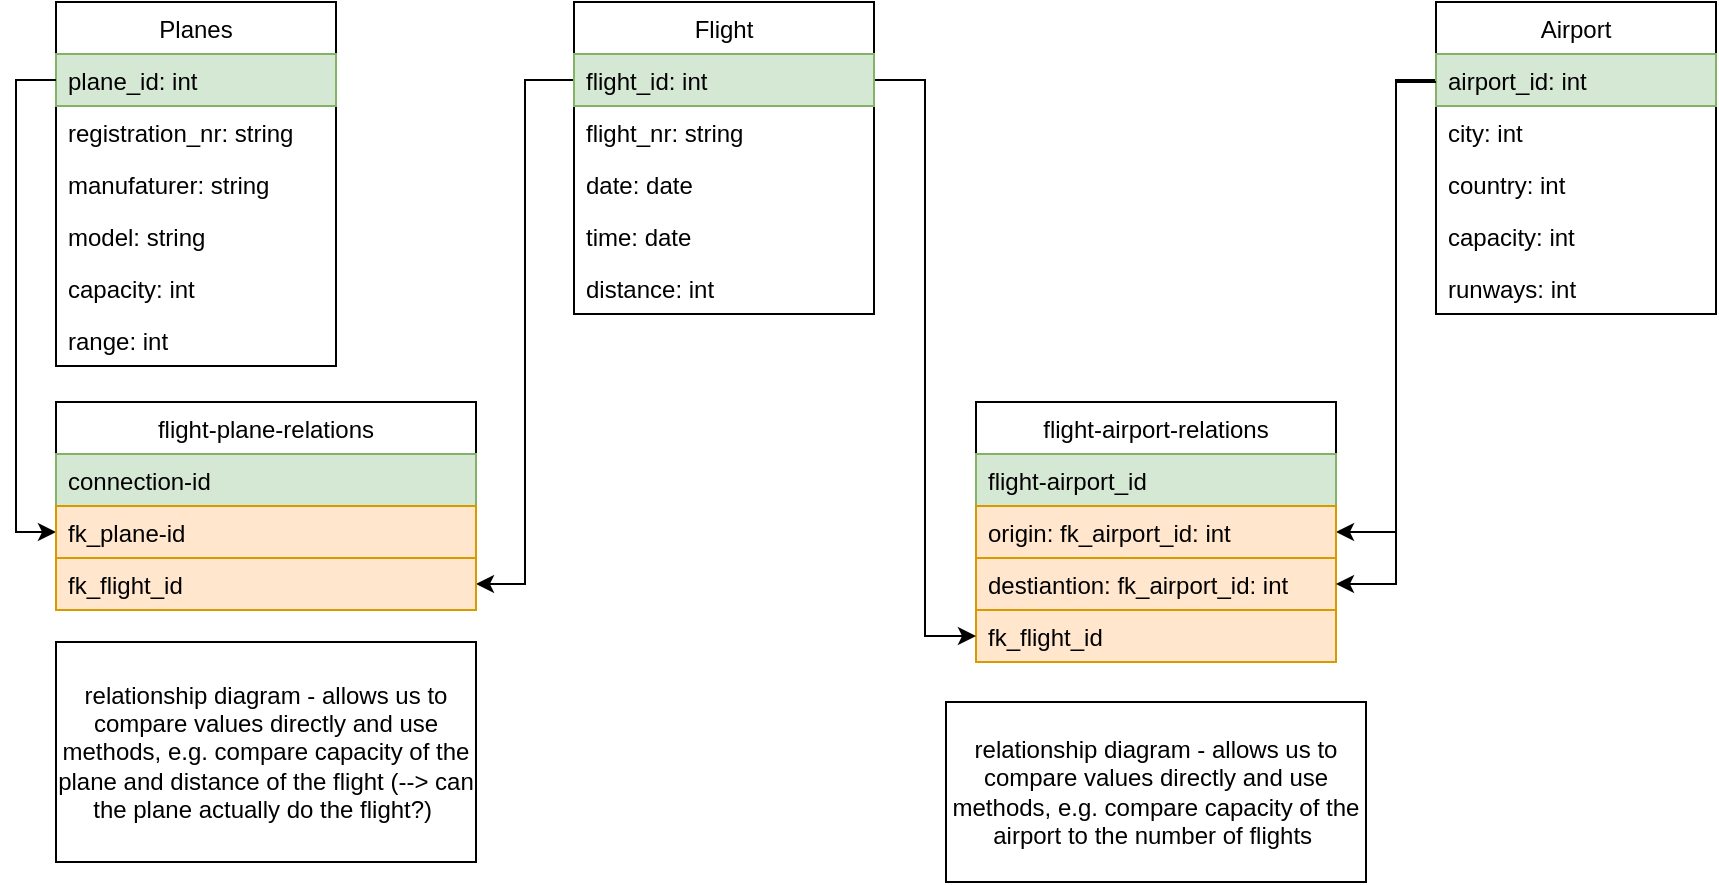 <mxfile version="13.7.9" type="device"><diagram id="GiaWFWdwYwm6c5piZdfX" name="Page-1"><mxGraphModel dx="1051" dy="823" grid="1" gridSize="10" guides="1" tooltips="1" connect="1" arrows="1" fold="1" page="1" pageScale="1" pageWidth="827" pageHeight="1169" math="0" shadow="0"><root><mxCell id="0"/><mxCell id="1" parent="0"/><mxCell id="EXjJ9-b70mI12pBPQgzh-1" value="Planes" style="swimlane;fontStyle=0;childLayout=stackLayout;horizontal=1;startSize=26;fillColor=none;horizontalStack=0;resizeParent=1;resizeParentMax=0;resizeLast=0;collapsible=1;marginBottom=0;" parent="1" vertex="1"><mxGeometry x="80" y="240" width="140" height="182" as="geometry"/></mxCell><mxCell id="EXjJ9-b70mI12pBPQgzh-2" value="plane_id: int" style="text;strokeColor=#82b366;fillColor=#d5e8d4;align=left;verticalAlign=top;spacingLeft=4;spacingRight=4;overflow=hidden;rotatable=0;points=[[0,0.5],[1,0.5]];portConstraint=eastwest;" parent="EXjJ9-b70mI12pBPQgzh-1" vertex="1"><mxGeometry y="26" width="140" height="26" as="geometry"/></mxCell><mxCell id="EXjJ9-b70mI12pBPQgzh-3" value="registration_nr: string" style="text;strokeColor=none;fillColor=none;align=left;verticalAlign=top;spacingLeft=4;spacingRight=4;overflow=hidden;rotatable=0;points=[[0,0.5],[1,0.5]];portConstraint=eastwest;" parent="EXjJ9-b70mI12pBPQgzh-1" vertex="1"><mxGeometry y="52" width="140" height="26" as="geometry"/></mxCell><mxCell id="EXjJ9-b70mI12pBPQgzh-4" value="manufaturer: string" style="text;strokeColor=none;fillColor=none;align=left;verticalAlign=top;spacingLeft=4;spacingRight=4;overflow=hidden;rotatable=0;points=[[0,0.5],[1,0.5]];portConstraint=eastwest;" parent="EXjJ9-b70mI12pBPQgzh-1" vertex="1"><mxGeometry y="78" width="140" height="26" as="geometry"/></mxCell><mxCell id="EXjJ9-b70mI12pBPQgzh-18" value="model: string" style="text;strokeColor=none;fillColor=none;align=left;verticalAlign=top;spacingLeft=4;spacingRight=4;overflow=hidden;rotatable=0;points=[[0,0.5],[1,0.5]];portConstraint=eastwest;" parent="EXjJ9-b70mI12pBPQgzh-1" vertex="1"><mxGeometry y="104" width="140" height="26" as="geometry"/></mxCell><mxCell id="EXjJ9-b70mI12pBPQgzh-17" value="capacity: int&#10;" style="text;strokeColor=none;fillColor=none;align=left;verticalAlign=top;spacingLeft=4;spacingRight=4;overflow=hidden;rotatable=0;points=[[0,0.5],[1,0.5]];portConstraint=eastwest;" parent="EXjJ9-b70mI12pBPQgzh-1" vertex="1"><mxGeometry y="130" width="140" height="26" as="geometry"/></mxCell><mxCell id="EXjJ9-b70mI12pBPQgzh-19" value="range: int" style="text;strokeColor=none;fillColor=none;align=left;verticalAlign=top;spacingLeft=4;spacingRight=4;overflow=hidden;rotatable=0;points=[[0,0.5],[1,0.5]];portConstraint=eastwest;" parent="EXjJ9-b70mI12pBPQgzh-1" vertex="1"><mxGeometry y="156" width="140" height="26" as="geometry"/></mxCell><mxCell id="RhMdzQbBFvb18KLNwr-7-6" style="edgeStyle=orthogonalEdgeStyle;rounded=0;orthogonalLoop=1;jettySize=auto;html=1;entryX=0;entryY=0.5;entryDx=0;entryDy=0;startArrow=classic;startFill=1;endArrow=none;endFill=0;" edge="1" parent="1" source="EXjJ9-b70mI12pBPQgzh-11" target="EXjJ9-b70mI12pBPQgzh-2"><mxGeometry relative="1" as="geometry"/></mxCell><mxCell id="RhMdzQbBFvb18KLNwr-7-7" style="edgeStyle=orthogonalEdgeStyle;rounded=0;orthogonalLoop=1;jettySize=auto;html=1;entryX=0;entryY=0.5;entryDx=0;entryDy=0;startArrow=classic;startFill=1;endArrow=none;endFill=0;" edge="1" parent="1" source="EXjJ9-b70mI12pBPQgzh-12" target="EXjJ9-b70mI12pBPQgzh-14"><mxGeometry relative="1" as="geometry"/></mxCell><mxCell id="RhMdzQbBFvb18KLNwr-7-13" style="edgeStyle=orthogonalEdgeStyle;rounded=0;orthogonalLoop=1;jettySize=auto;html=1;entryX=0;entryY=0.5;entryDx=0;entryDy=0;startArrow=classic;startFill=1;endArrow=none;endFill=0;exitX=1;exitY=0.5;exitDx=0;exitDy=0;" edge="1" parent="1" source="RhMdzQbBFvb18KLNwr-7-14" target="EXjJ9-b70mI12pBPQgzh-6"><mxGeometry relative="1" as="geometry"><Array as="points"><mxPoint x="750" y="505"/><mxPoint x="750" y="279"/></Array></mxGeometry></mxCell><mxCell id="EXjJ9-b70mI12pBPQgzh-5" value="Airport" style="swimlane;fontStyle=0;childLayout=stackLayout;horizontal=1;startSize=26;fillColor=none;horizontalStack=0;resizeParent=1;resizeParentMax=0;resizeLast=0;collapsible=1;marginBottom=0;" parent="1" vertex="1"><mxGeometry x="770" y="240" width="140" height="156" as="geometry"/></mxCell><mxCell id="EXjJ9-b70mI12pBPQgzh-6" value="airport_id: int" style="text;strokeColor=#82b366;fillColor=#d5e8d4;align=left;verticalAlign=top;spacingLeft=4;spacingRight=4;overflow=hidden;rotatable=0;points=[[0,0.5],[1,0.5]];portConstraint=eastwest;" parent="EXjJ9-b70mI12pBPQgzh-5" vertex="1"><mxGeometry y="26" width="140" height="26" as="geometry"/></mxCell><mxCell id="EXjJ9-b70mI12pBPQgzh-7" value="city: int" style="text;strokeColor=none;fillColor=none;align=left;verticalAlign=top;spacingLeft=4;spacingRight=4;overflow=hidden;rotatable=0;points=[[0,0.5],[1,0.5]];portConstraint=eastwest;" parent="EXjJ9-b70mI12pBPQgzh-5" vertex="1"><mxGeometry y="52" width="140" height="26" as="geometry"/></mxCell><mxCell id="EXjJ9-b70mI12pBPQgzh-8" value="country: int" style="text;strokeColor=none;fillColor=none;align=left;verticalAlign=top;spacingLeft=4;spacingRight=4;overflow=hidden;rotatable=0;points=[[0,0.5],[1,0.5]];portConstraint=eastwest;" parent="EXjJ9-b70mI12pBPQgzh-5" vertex="1"><mxGeometry y="78" width="140" height="26" as="geometry"/></mxCell><mxCell id="RhMdzQbBFvb18KLNwr-7-23" value="capacity: int" style="text;strokeColor=none;fillColor=none;align=left;verticalAlign=top;spacingLeft=4;spacingRight=4;overflow=hidden;rotatable=0;points=[[0,0.5],[1,0.5]];portConstraint=eastwest;" vertex="1" parent="EXjJ9-b70mI12pBPQgzh-5"><mxGeometry y="104" width="140" height="26" as="geometry"/></mxCell><mxCell id="RhMdzQbBFvb18KLNwr-7-22" value="runways: int" style="text;strokeColor=none;fillColor=none;align=left;verticalAlign=top;spacingLeft=4;spacingRight=4;overflow=hidden;rotatable=0;points=[[0,0.5],[1,0.5]];portConstraint=eastwest;" vertex="1" parent="EXjJ9-b70mI12pBPQgzh-5"><mxGeometry y="130" width="140" height="26" as="geometry"/></mxCell><mxCell id="EXjJ9-b70mI12pBPQgzh-9" value="flight-plane-relations" style="swimlane;fontStyle=0;childLayout=stackLayout;horizontal=1;startSize=26;fillColor=none;horizontalStack=0;resizeParent=1;resizeParentMax=0;resizeLast=0;collapsible=1;marginBottom=0;" parent="1" vertex="1"><mxGeometry x="80" y="440" width="210" height="104" as="geometry"/></mxCell><mxCell id="EXjJ9-b70mI12pBPQgzh-10" value="connection-id" style="text;strokeColor=#82b366;fillColor=#d5e8d4;align=left;verticalAlign=top;spacingLeft=4;spacingRight=4;overflow=hidden;rotatable=0;points=[[0,0.5],[1,0.5]];portConstraint=eastwest;" parent="EXjJ9-b70mI12pBPQgzh-9" vertex="1"><mxGeometry y="26" width="210" height="26" as="geometry"/></mxCell><mxCell id="EXjJ9-b70mI12pBPQgzh-11" value="fk_plane-id" style="text;strokeColor=#d79b00;fillColor=#ffe6cc;align=left;verticalAlign=top;spacingLeft=4;spacingRight=4;overflow=hidden;rotatable=0;points=[[0,0.5],[1,0.5]];portConstraint=eastwest;" parent="EXjJ9-b70mI12pBPQgzh-9" vertex="1"><mxGeometry y="52" width="210" height="26" as="geometry"/></mxCell><mxCell id="EXjJ9-b70mI12pBPQgzh-12" value="fk_flight_id" style="text;strokeColor=#d79b00;fillColor=#ffe6cc;align=left;verticalAlign=top;spacingLeft=4;spacingRight=4;overflow=hidden;rotatable=0;points=[[0,0.5],[1,0.5]];portConstraint=eastwest;" parent="EXjJ9-b70mI12pBPQgzh-9" vertex="1"><mxGeometry y="78" width="210" height="26" as="geometry"/></mxCell><mxCell id="RhMdzQbBFvb18KLNwr-7-8" value="flight-airport-relations" style="swimlane;fontStyle=0;childLayout=stackLayout;horizontal=1;startSize=26;fillColor=none;horizontalStack=0;resizeParent=1;resizeParentMax=0;resizeLast=0;collapsible=1;marginBottom=0;" vertex="1" parent="1"><mxGeometry x="540" y="440" width="180" height="130" as="geometry"/></mxCell><mxCell id="RhMdzQbBFvb18KLNwr-7-9" value="flight-airport_id" style="text;strokeColor=#82b366;fillColor=#d5e8d4;align=left;verticalAlign=top;spacingLeft=4;spacingRight=4;overflow=hidden;rotatable=0;points=[[0,0.5],[1,0.5]];portConstraint=eastwest;" vertex="1" parent="RhMdzQbBFvb18KLNwr-7-8"><mxGeometry y="26" width="180" height="26" as="geometry"/></mxCell><mxCell id="RhMdzQbBFvb18KLNwr-7-14" value="origin: fk_airport_id: int" style="text;strokeColor=#d79b00;fillColor=#ffe6cc;align=left;verticalAlign=top;spacingLeft=4;spacingRight=4;overflow=hidden;rotatable=0;points=[[0,0.5],[1,0.5]];portConstraint=eastwest;" vertex="1" parent="RhMdzQbBFvb18KLNwr-7-8"><mxGeometry y="52" width="180" height="26" as="geometry"/></mxCell><mxCell id="RhMdzQbBFvb18KLNwr-7-15" value="destiantion: fk_airport_id: int" style="text;strokeColor=#d79b00;fillColor=#ffe6cc;align=left;verticalAlign=top;spacingLeft=4;spacingRight=4;overflow=hidden;rotatable=0;points=[[0,0.5],[1,0.5]];portConstraint=eastwest;" vertex="1" parent="RhMdzQbBFvb18KLNwr-7-8"><mxGeometry y="78" width="180" height="26" as="geometry"/></mxCell><mxCell id="RhMdzQbBFvb18KLNwr-7-12" value="fk_flight_id" style="text;strokeColor=#d79b00;fillColor=#ffe6cc;align=left;verticalAlign=top;spacingLeft=4;spacingRight=4;overflow=hidden;rotatable=0;points=[[0,0.5],[1,0.5]];portConstraint=eastwest;" vertex="1" parent="RhMdzQbBFvb18KLNwr-7-8"><mxGeometry y="104" width="180" height="26" as="geometry"/></mxCell><mxCell id="RhMdzQbBFvb18KLNwr-7-17" style="edgeStyle=orthogonalEdgeStyle;rounded=0;orthogonalLoop=1;jettySize=auto;html=1;entryX=1;entryY=0.5;entryDx=0;entryDy=0;startArrow=classic;startFill=1;endArrow=none;endFill=0;" edge="1" parent="1" source="RhMdzQbBFvb18KLNwr-7-12" target="EXjJ9-b70mI12pBPQgzh-14"><mxGeometry relative="1" as="geometry"/></mxCell><mxCell id="RhMdzQbBFvb18KLNwr-7-18" style="edgeStyle=orthogonalEdgeStyle;rounded=0;orthogonalLoop=1;jettySize=auto;html=1;startArrow=classic;startFill=1;endArrow=none;endFill=0;" edge="1" parent="1" source="RhMdzQbBFvb18KLNwr-7-15"><mxGeometry relative="1" as="geometry"><mxPoint x="770" y="280" as="targetPoint"/><Array as="points"><mxPoint x="750" y="531"/><mxPoint x="750" y="280"/></Array></mxGeometry></mxCell><mxCell id="EXjJ9-b70mI12pBPQgzh-13" value="Flight" style="swimlane;fontStyle=0;childLayout=stackLayout;horizontal=1;startSize=26;fillColor=none;horizontalStack=0;resizeParent=1;resizeParentMax=0;resizeLast=0;collapsible=1;marginBottom=0;" parent="1" vertex="1"><mxGeometry x="339" y="240" width="150" height="156" as="geometry"/></mxCell><mxCell id="EXjJ9-b70mI12pBPQgzh-14" value="flight_id: int" style="text;strokeColor=#82b366;fillColor=#d5e8d4;align=left;verticalAlign=top;spacingLeft=4;spacingRight=4;overflow=hidden;rotatable=0;points=[[0,0.5],[1,0.5]];portConstraint=eastwest;" parent="EXjJ9-b70mI12pBPQgzh-13" vertex="1"><mxGeometry y="26" width="150" height="26" as="geometry"/></mxCell><mxCell id="EXjJ9-b70mI12pBPQgzh-15" value="flight_nr: string" style="text;strokeColor=none;fillColor=none;align=left;verticalAlign=top;spacingLeft=4;spacingRight=4;overflow=hidden;rotatable=0;points=[[0,0.5],[1,0.5]];portConstraint=eastwest;" parent="EXjJ9-b70mI12pBPQgzh-13" vertex="1"><mxGeometry y="52" width="150" height="26" as="geometry"/></mxCell><mxCell id="EXjJ9-b70mI12pBPQgzh-16" value="date: date" style="text;strokeColor=none;fillColor=none;align=left;verticalAlign=top;spacingLeft=4;spacingRight=4;overflow=hidden;rotatable=0;points=[[0,0.5],[1,0.5]];portConstraint=eastwest;" parent="EXjJ9-b70mI12pBPQgzh-13" vertex="1"><mxGeometry y="78" width="150" height="26" as="geometry"/></mxCell><mxCell id="EXjJ9-b70mI12pBPQgzh-21" value="time: date" style="text;strokeColor=none;fillColor=none;align=left;verticalAlign=top;spacingLeft=4;spacingRight=4;overflow=hidden;rotatable=0;points=[[0,0.5],[1,0.5]];portConstraint=eastwest;" parent="EXjJ9-b70mI12pBPQgzh-13" vertex="1"><mxGeometry y="104" width="150" height="26" as="geometry"/></mxCell><mxCell id="i9OQoJBUNPyedjoWSf-i-11" value="distance: int" style="text;strokeColor=none;fillColor=none;align=left;verticalAlign=top;spacingLeft=4;spacingRight=4;overflow=hidden;rotatable=0;points=[[0,0.5],[1,0.5]];portConstraint=eastwest;" parent="EXjJ9-b70mI12pBPQgzh-13" vertex="1"><mxGeometry y="130" width="150" height="26" as="geometry"/></mxCell><mxCell id="RhMdzQbBFvb18KLNwr-7-20" value="relationship diagram - allows us to compare values directly and use methods, e.g. compare capacity of the plane and distance of the flight (--&amp;gt; can the plane actually do the flight?)&amp;nbsp;" style="rounded=0;whiteSpace=wrap;html=1;" vertex="1" parent="1"><mxGeometry x="80" y="560" width="210" height="110" as="geometry"/></mxCell><mxCell id="RhMdzQbBFvb18KLNwr-7-21" value="relationship diagram - allows us to compare values directly and use methods, e.g. compare capacity of the airport to the number of flights&amp;nbsp;" style="rounded=0;whiteSpace=wrap;html=1;" vertex="1" parent="1"><mxGeometry x="525" y="590" width="210" height="90" as="geometry"/></mxCell></root></mxGraphModel></diagram></mxfile>